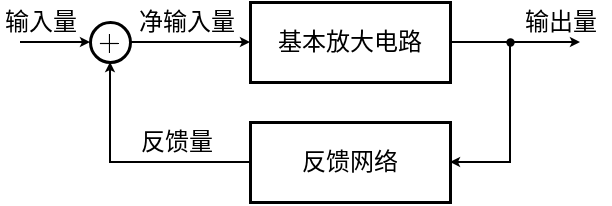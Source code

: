 <mxfile version="20.7.4" type="device"><diagram id="Fo1MZm2neYlu_NJdYs7B" name="第 1 页"><mxGraphModel dx="313" dy="213" grid="1" gridSize="5" guides="1" tooltips="1" connect="1" arrows="1" fold="1" page="1" pageScale="1" pageWidth="827" pageHeight="1169" math="1" shadow="0"><root><mxCell id="0"/><mxCell id="1" parent="0"/><mxCell id="CDi_UX9jkfzOg-y0BfPX-1" value="基本放大电路" style="rounded=0;whiteSpace=wrap;html=1;strokeWidth=1.5;connectable=0;" vertex="1" parent="1"><mxGeometry x="140" y="145" width="100" height="40" as="geometry"/></mxCell><mxCell id="CDi_UX9jkfzOg-y0BfPX-2" value="$$+$$" style="ellipse;whiteSpace=wrap;html=1;aspect=fixed;strokeWidth=1.5;fontSize=12;" vertex="1" parent="1"><mxGeometry x="60" y="155" width="20" height="20" as="geometry"/></mxCell><mxCell id="CDi_UX9jkfzOg-y0BfPX-3" value="" style="endArrow=classic;html=1;rounded=0;fontSize=12;endSize=2;startSize=2;exitX=1;exitY=0.5;exitDx=0;exitDy=0;" edge="1" parent="1" source="CDi_UX9jkfzOg-y0BfPX-2"><mxGeometry width="50" height="50" relative="1" as="geometry"><mxPoint x="50" y="290" as="sourcePoint"/><mxPoint x="140" y="165" as="targetPoint"/></mxGeometry></mxCell><mxCell id="CDi_UX9jkfzOg-y0BfPX-4" value="" style="endArrow=classic;html=1;rounded=0;fontSize=12;endSize=2;startSize=2;entryX=0;entryY=0.5;entryDx=0;entryDy=0;" edge="1" parent="1" target="CDi_UX9jkfzOg-y0BfPX-2"><mxGeometry width="50" height="50" relative="1" as="geometry"><mxPoint x="25" y="165" as="sourcePoint"/><mxPoint x="120" y="170" as="targetPoint"/></mxGeometry></mxCell><mxCell id="CDi_UX9jkfzOg-y0BfPX-5" value="净输入量" style="text;html=1;align=center;verticalAlign=middle;resizable=1;points=[];autosize=1;strokeColor=none;fillColor=none;fontSize=12;movable=1;rotatable=1;deletable=1;editable=1;connectable=1;" vertex="1" parent="1"><mxGeometry x="83" y="145" width="50" height="20" as="geometry"/></mxCell><mxCell id="CDi_UX9jkfzOg-y0BfPX-6" value="输入量" style="text;html=1;align=center;verticalAlign=middle;resizable=1;points=[];autosize=1;strokeColor=none;fillColor=none;fontSize=12;movable=1;rotatable=1;deletable=1;editable=1;connectable=1;" vertex="1" parent="1"><mxGeometry x="15" y="145" width="40" height="20" as="geometry"/></mxCell><mxCell id="CDi_UX9jkfzOg-y0BfPX-7" value="反馈网络" style="rounded=0;whiteSpace=wrap;html=1;strokeWidth=1.5;connectable=0;" vertex="1" parent="1"><mxGeometry x="140" y="205" width="100" height="40" as="geometry"/></mxCell><mxCell id="CDi_UX9jkfzOg-y0BfPX-8" value="" style="endArrow=classic;html=1;rounded=0;fontSize=12;startSize=2;endSize=2;" edge="1" parent="1"><mxGeometry width="50" height="50" relative="1" as="geometry"><mxPoint x="140" y="225" as="sourcePoint"/><mxPoint x="70" y="175" as="targetPoint"/><Array as="points"><mxPoint x="70" y="225"/></Array></mxGeometry></mxCell><mxCell id="CDi_UX9jkfzOg-y0BfPX-9" value="反馈量" style="text;html=1;align=center;verticalAlign=middle;resizable=1;points=[];autosize=1;strokeColor=none;fillColor=none;fontSize=12;movable=1;rotatable=1;deletable=1;editable=1;connectable=1;" vertex="1" parent="1"><mxGeometry x="83" y="205" width="40" height="20" as="geometry"/></mxCell><mxCell id="CDi_UX9jkfzOg-y0BfPX-10" value="输出量" style="text;html=1;align=center;verticalAlign=middle;resizable=1;points=[];autosize=1;strokeColor=none;fillColor=none;fontSize=12;movable=1;rotatable=1;deletable=1;editable=1;connectable=0;allowArrows=0;" vertex="1" parent="1"><mxGeometry x="270" y="145" width="50" height="20" as="geometry"/></mxCell><mxCell id="CDi_UX9jkfzOg-y0BfPX-11" value="" style="endArrow=classic;html=1;rounded=0;fontSize=12;startSize=2;endSize=2;" edge="1" parent="1"><mxGeometry width="50" height="50" relative="1" as="geometry"><mxPoint x="240" y="165" as="sourcePoint"/><mxPoint x="305" y="165" as="targetPoint"/></mxGeometry></mxCell><mxCell id="CDi_UX9jkfzOg-y0BfPX-12" value="" style="endArrow=classic;html=1;rounded=0;fontSize=12;startSize=2;endSize=2;" edge="1" parent="1"><mxGeometry width="50" height="50" relative="1" as="geometry"><mxPoint x="270" y="165" as="sourcePoint"/><mxPoint x="240" y="225" as="targetPoint"/><Array as="points"><mxPoint x="270" y="225"/></Array></mxGeometry></mxCell><mxCell id="CDi_UX9jkfzOg-y0BfPX-13" value="" style="shape=waypoint;sketch=0;fillStyle=solid;size=6;pointerEvents=1;points=[];fillColor=none;resizable=1;rotatable=1;perimeter=centerPerimeter;snapToPoint=1;strokeWidth=0.1;fontSize=12;movable=1;deletable=1;editable=1;connectable=1;" vertex="1" parent="1"><mxGeometry x="265" y="160" width="10" height="10" as="geometry"/></mxCell></root></mxGraphModel></diagram></mxfile>